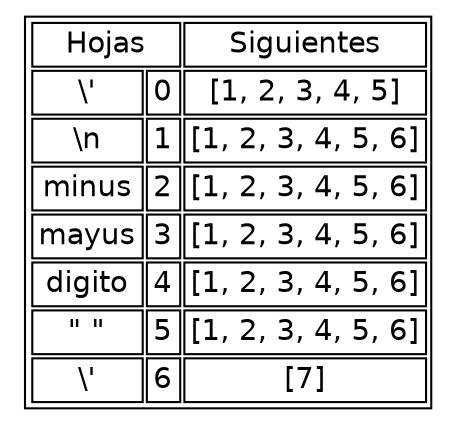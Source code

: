 digraph G { 
 node[shape=none fontname=Helvetica]
n1[label = < 
 <table><tr><td colspan="2">Hojas</td><td>Siguientes</td></tr>
<tr><td>\'</td><td>0</td><td>[1, 2, 3, 4, 5]</td></tr>
<tr><td>\n</td><td>1</td><td>[1, 2, 3, 4, 5, 6]</td></tr>
<tr><td>minus</td><td>2</td><td>[1, 2, 3, 4, 5, 6]</td></tr>
<tr><td>mayus</td><td>3</td><td>[1, 2, 3, 4, 5, 6]</td></tr>
<tr><td>digito</td><td>4</td><td>[1, 2, 3, 4, 5, 6]</td></tr>
<tr><td>" "</td><td>5</td><td>[1, 2, 3, 4, 5, 6]</td></tr>
<tr><td>\'</td><td>6</td><td>[7]</td></tr>
</table>
>]
}
